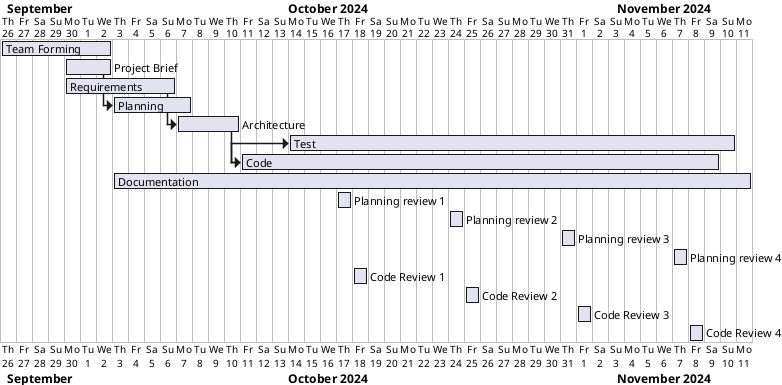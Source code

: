 @startgantt Time Planning

[Team Forming] requires 7 days
[Project Brief] requires 3 days
[Requirements] requires 7 days
[Planning] requires 5 days
[Architecture] requires 4 days
[Test] requires 28 days
[Code] requires 30 days
[Documentation] requires 40 days

Project starts 2024-09-26

[Team Forming] starts 2024-09-26
[Project Brief] starts at 2024-09-30
[Planning] starts at [Project Brief]'s end
[Planning review 1] starts 2024-10-17
[Planning review 2] starts 2024-10-24 
[Planning review 3] starts 2024-10-31 
[Planning review 4] starts 2024-11-07  
[Requirements] starts 2024-09-30
[Architecture] starts at [Requirements]'s end
[Code] starts at [Architecture]'s end
[Test] starts 3 days after [Code]'s start
[Documentation] ends 2024-11-11
[Code Review 1] starts 2024-10-18
[Code Review 2] starts 2024-10-25
[Code Review 3] starts 2024-11-1
[Code Review 4] starts 2024-11-8

@endgantt